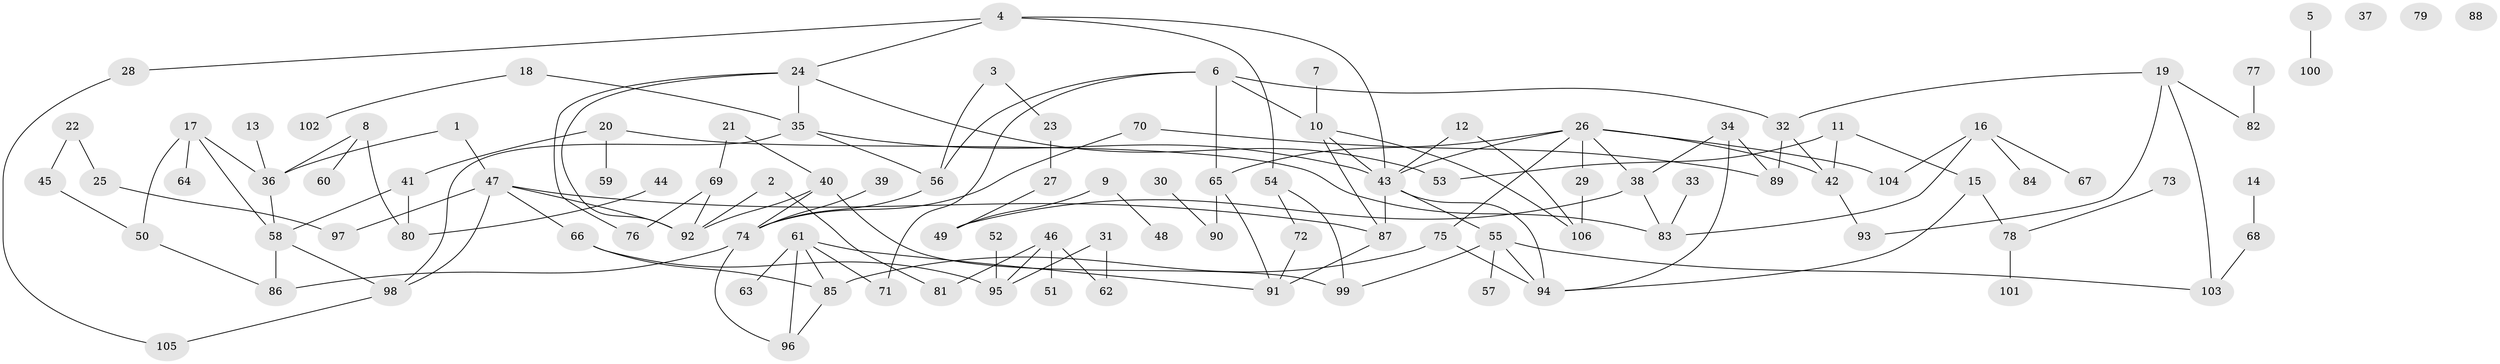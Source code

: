 // Generated by graph-tools (version 1.1) at 2025/40/03/09/25 04:40:43]
// undirected, 106 vertices, 143 edges
graph export_dot {
graph [start="1"]
  node [color=gray90,style=filled];
  1;
  2;
  3;
  4;
  5;
  6;
  7;
  8;
  9;
  10;
  11;
  12;
  13;
  14;
  15;
  16;
  17;
  18;
  19;
  20;
  21;
  22;
  23;
  24;
  25;
  26;
  27;
  28;
  29;
  30;
  31;
  32;
  33;
  34;
  35;
  36;
  37;
  38;
  39;
  40;
  41;
  42;
  43;
  44;
  45;
  46;
  47;
  48;
  49;
  50;
  51;
  52;
  53;
  54;
  55;
  56;
  57;
  58;
  59;
  60;
  61;
  62;
  63;
  64;
  65;
  66;
  67;
  68;
  69;
  70;
  71;
  72;
  73;
  74;
  75;
  76;
  77;
  78;
  79;
  80;
  81;
  82;
  83;
  84;
  85;
  86;
  87;
  88;
  89;
  90;
  91;
  92;
  93;
  94;
  95;
  96;
  97;
  98;
  99;
  100;
  101;
  102;
  103;
  104;
  105;
  106;
  1 -- 36;
  1 -- 47;
  2 -- 81;
  2 -- 92;
  3 -- 23;
  3 -- 56;
  4 -- 24;
  4 -- 28;
  4 -- 43;
  4 -- 54;
  5 -- 100;
  6 -- 10;
  6 -- 32;
  6 -- 56;
  6 -- 65;
  6 -- 71;
  7 -- 10;
  8 -- 36;
  8 -- 60;
  8 -- 80;
  9 -- 48;
  9 -- 49;
  10 -- 43;
  10 -- 87;
  10 -- 106;
  11 -- 15;
  11 -- 42;
  11 -- 53;
  12 -- 43;
  12 -- 106;
  13 -- 36;
  14 -- 68;
  15 -- 78;
  15 -- 94;
  16 -- 67;
  16 -- 83;
  16 -- 84;
  16 -- 104;
  17 -- 36;
  17 -- 50;
  17 -- 58;
  17 -- 64;
  18 -- 35;
  18 -- 102;
  19 -- 32;
  19 -- 82;
  19 -- 93;
  19 -- 103;
  20 -- 41;
  20 -- 59;
  20 -- 83;
  21 -- 40;
  21 -- 69;
  22 -- 25;
  22 -- 45;
  23 -- 27;
  24 -- 35;
  24 -- 53;
  24 -- 76;
  24 -- 92;
  25 -- 97;
  26 -- 29;
  26 -- 38;
  26 -- 42;
  26 -- 43;
  26 -- 65;
  26 -- 75;
  26 -- 104;
  27 -- 49;
  28 -- 105;
  29 -- 106;
  30 -- 90;
  31 -- 62;
  31 -- 95;
  32 -- 42;
  32 -- 89;
  33 -- 83;
  34 -- 38;
  34 -- 89;
  34 -- 94;
  35 -- 43;
  35 -- 56;
  35 -- 98;
  36 -- 58;
  38 -- 49;
  38 -- 83;
  39 -- 74;
  40 -- 74;
  40 -- 92;
  40 -- 99;
  41 -- 58;
  41 -- 80;
  42 -- 93;
  43 -- 55;
  43 -- 87;
  43 -- 94;
  44 -- 80;
  45 -- 50;
  46 -- 51;
  46 -- 62;
  46 -- 81;
  46 -- 95;
  47 -- 66;
  47 -- 87;
  47 -- 92;
  47 -- 97;
  47 -- 98;
  50 -- 86;
  52 -- 95;
  54 -- 72;
  54 -- 99;
  55 -- 57;
  55 -- 94;
  55 -- 99;
  55 -- 103;
  56 -- 74;
  58 -- 86;
  58 -- 98;
  61 -- 63;
  61 -- 71;
  61 -- 85;
  61 -- 91;
  61 -- 96;
  65 -- 90;
  65 -- 91;
  66 -- 85;
  66 -- 95;
  68 -- 103;
  69 -- 76;
  69 -- 92;
  70 -- 74;
  70 -- 89;
  72 -- 91;
  73 -- 78;
  74 -- 86;
  74 -- 96;
  75 -- 85;
  75 -- 94;
  77 -- 82;
  78 -- 101;
  85 -- 96;
  87 -- 91;
  98 -- 105;
}

